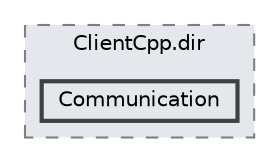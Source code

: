 digraph "/Users/thuillercolin/Documents/Cours/License/L3_Maths-Info/S6/PPIL/ProjetPPIL/PPIL/ProjetPPIL/ClienCpp/cmake-build-debug/CMakeFiles/ClientCpp.dir/Communication"
{
 // LATEX_PDF_SIZE
  bgcolor="transparent";
  edge [fontname=Helvetica,fontsize=10,labelfontname=Helvetica,labelfontsize=10];
  node [fontname=Helvetica,fontsize=10,shape=box,height=0.2,width=0.4];
  compound=true
  subgraph clusterdir_e0fa7af260e3c38dfd65f53fc1098d30 {
    graph [ bgcolor="#e4e8ed", pencolor="grey50", label="ClientCpp.dir", fontname=Helvetica,fontsize=10 style="filled,dashed", URL="dir_e0fa7af260e3c38dfd65f53fc1098d30.html",tooltip=""]
  dir_53cc2c8a1f21a7eef761a02f6e48dca7 [label="Communication", fillcolor="#e4e8ed", color="grey25", style="filled,bold", URL="dir_53cc2c8a1f21a7eef761a02f6e48dca7.html",tooltip=""];
  }
}
